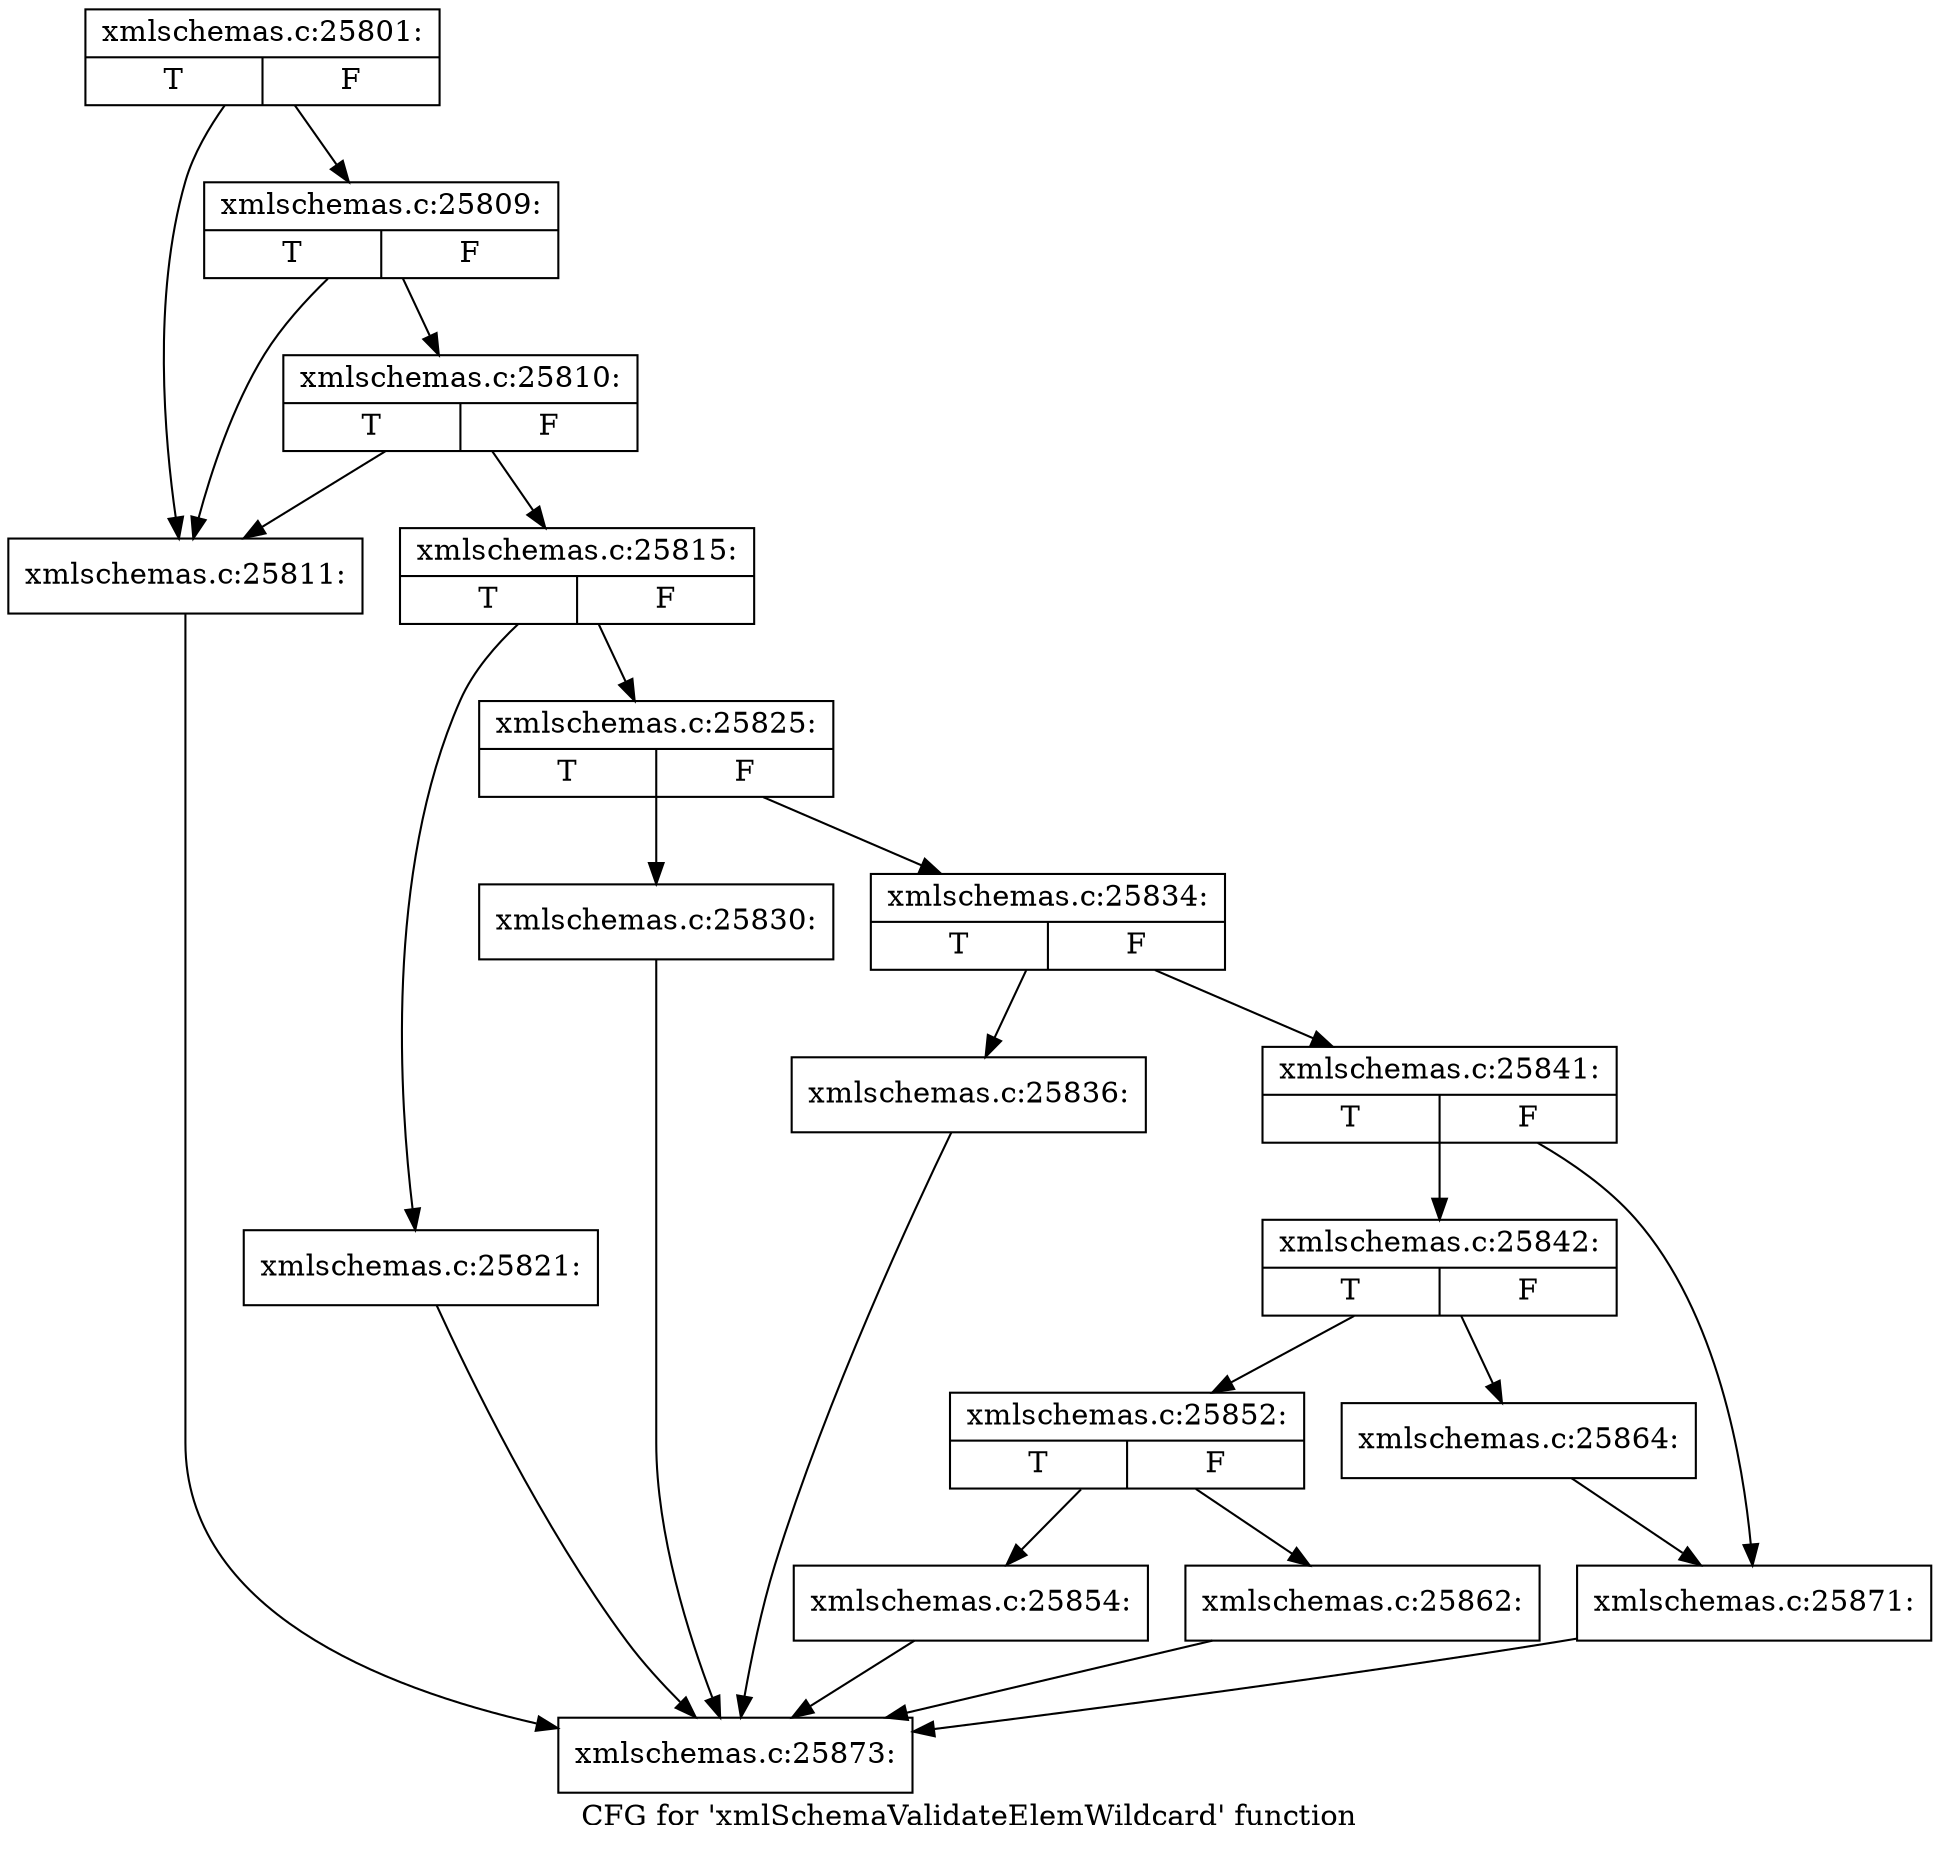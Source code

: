 digraph "CFG for 'xmlSchemaValidateElemWildcard' function" {
	label="CFG for 'xmlSchemaValidateElemWildcard' function";

	Node0x5509600 [shape=record,label="{xmlschemas.c:25801:|{<s0>T|<s1>F}}"];
	Node0x5509600 -> Node0x551af70;
	Node0x5509600 -> Node0x551b090;
	Node0x551b090 [shape=record,label="{xmlschemas.c:25809:|{<s0>T|<s1>F}}"];
	Node0x551b090 -> Node0x551af70;
	Node0x551b090 -> Node0x551b010;
	Node0x551b010 [shape=record,label="{xmlschemas.c:25810:|{<s0>T|<s1>F}}"];
	Node0x551b010 -> Node0x551af70;
	Node0x551b010 -> Node0x551afc0;
	Node0x551af70 [shape=record,label="{xmlschemas.c:25811:}"];
	Node0x551af70 -> Node0x5519af0;
	Node0x551afc0 [shape=record,label="{xmlschemas.c:25815:|{<s0>T|<s1>F}}"];
	Node0x551afc0 -> Node0x551c250;
	Node0x551afc0 -> Node0x551c2a0;
	Node0x551c250 [shape=record,label="{xmlschemas.c:25821:}"];
	Node0x551c250 -> Node0x5519af0;
	Node0x551c2a0 [shape=record,label="{xmlschemas.c:25825:|{<s0>T|<s1>F}}"];
	Node0x551c2a0 -> Node0x551d830;
	Node0x551c2a0 -> Node0x551d880;
	Node0x551d830 [shape=record,label="{xmlschemas.c:25830:}"];
	Node0x551d830 -> Node0x5519af0;
	Node0x551d880 [shape=record,label="{xmlschemas.c:25834:|{<s0>T|<s1>F}}"];
	Node0x551d880 -> Node0x551e210;
	Node0x551d880 -> Node0x551e260;
	Node0x551e210 [shape=record,label="{xmlschemas.c:25836:}"];
	Node0x551e210 -> Node0x5519af0;
	Node0x551e260 [shape=record,label="{xmlschemas.c:25841:|{<s0>T|<s1>F}}"];
	Node0x551e260 -> Node0x551ee80;
	Node0x551e260 -> Node0x551eed0;
	Node0x551ee80 [shape=record,label="{xmlschemas.c:25842:|{<s0>T|<s1>F}}"];
	Node0x551ee80 -> Node0x551f8a0;
	Node0x551ee80 -> Node0x551f8f0;
	Node0x551f8a0 [shape=record,label="{xmlschemas.c:25852:|{<s0>T|<s1>F}}"];
	Node0x551f8a0 -> Node0x551fcb0;
	Node0x551f8a0 -> Node0x551fd00;
	Node0x551fcb0 [shape=record,label="{xmlschemas.c:25854:}"];
	Node0x551fcb0 -> Node0x5519af0;
	Node0x551fd00 [shape=record,label="{xmlschemas.c:25862:}"];
	Node0x551fd00 -> Node0x5519af0;
	Node0x551f8f0 [shape=record,label="{xmlschemas.c:25864:}"];
	Node0x551f8f0 -> Node0x551eed0;
	Node0x551eed0 [shape=record,label="{xmlschemas.c:25871:}"];
	Node0x551eed0 -> Node0x5519af0;
	Node0x5519af0 [shape=record,label="{xmlschemas.c:25873:}"];
}
